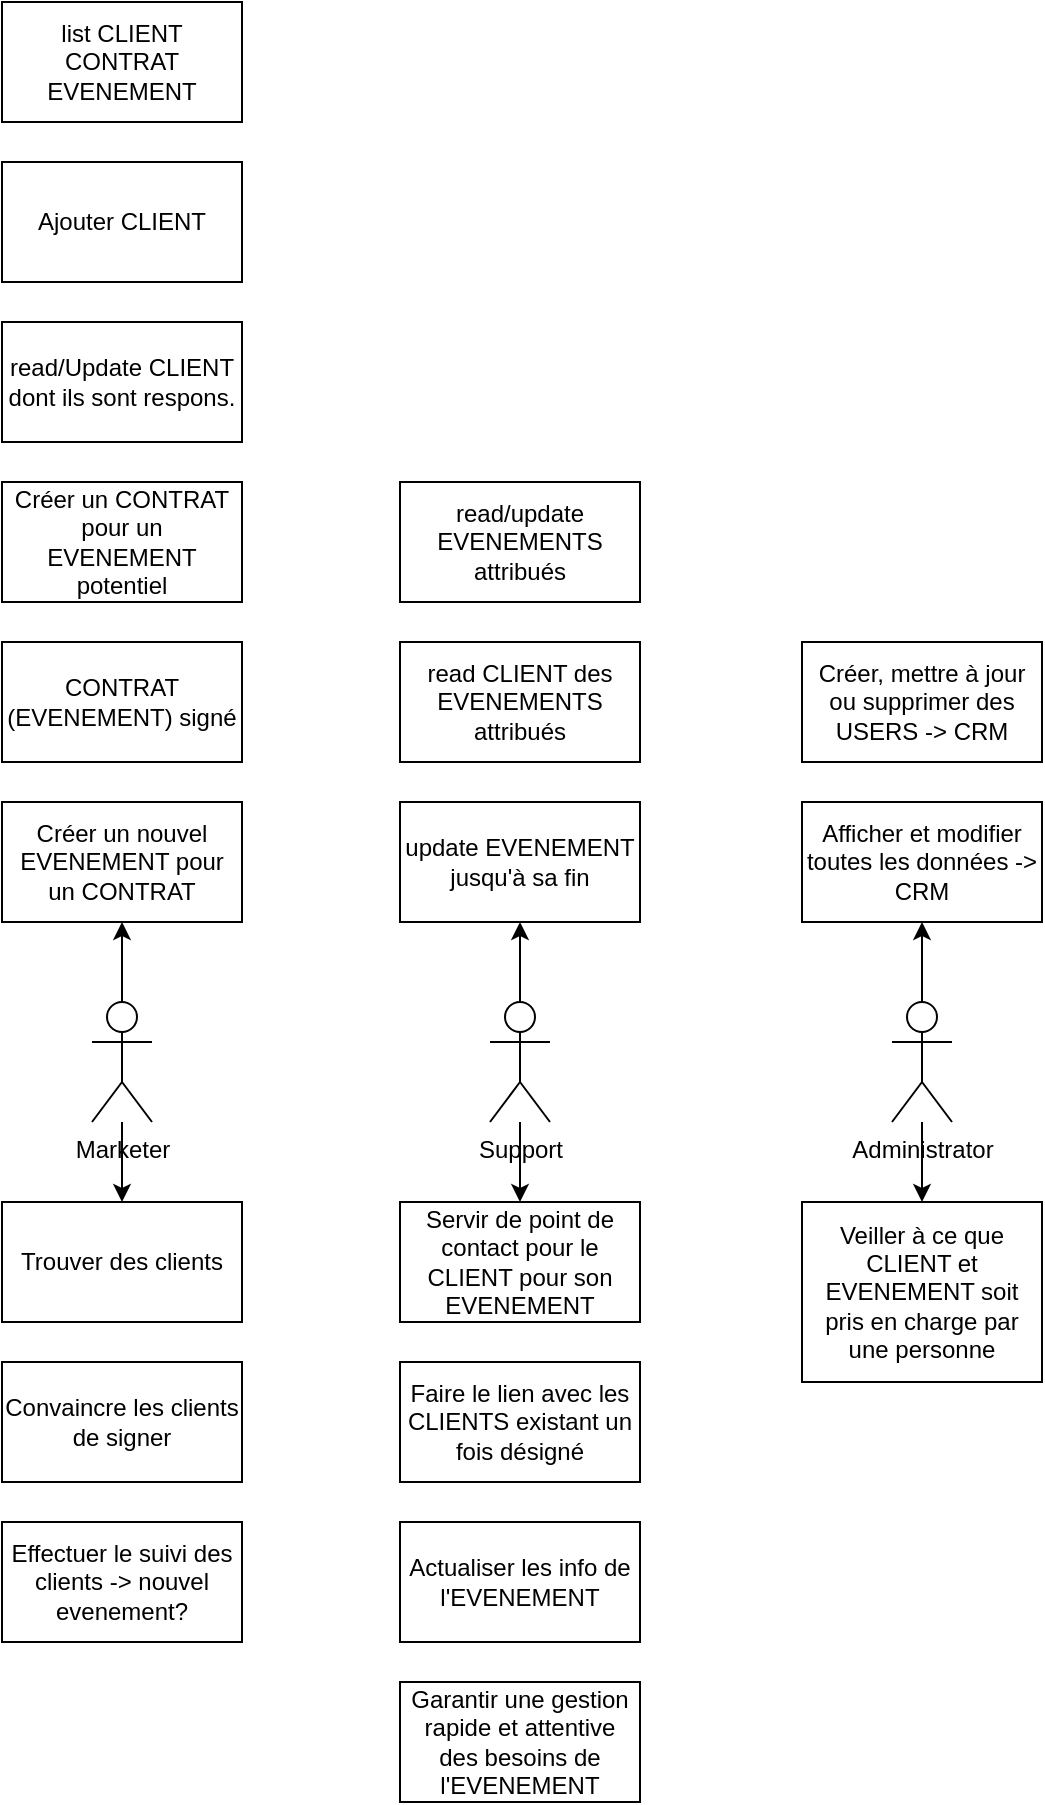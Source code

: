 <mxfile version="14.7.6" type="device" pages="3"><diagram id="_QoLbqyYjEER8MXAUQgX" name="Page-1"><mxGraphModel dx="582" dy="2811" grid="1" gridSize="10" guides="1" tooltips="1" connect="1" arrows="1" fold="1" page="1" pageScale="1" pageWidth="827" pageHeight="1169" math="0" shadow="0"><root><mxCell id="0"/><mxCell id="1" parent="0"/><mxCell id="FcTCdg8UT8WONg5rwJqy-1" style="edgeStyle=orthogonalEdgeStyle;rounded=0;orthogonalLoop=1;jettySize=auto;html=1;entryX=0.5;entryY=0;entryDx=0;entryDy=0;" parent="1" source="3PMG4dtQ7tlw2y2XPcpE-1" target="3PMG4dtQ7tlw2y2XPcpE-15" edge="1"><mxGeometry relative="1" as="geometry"/></mxCell><mxCell id="FcTCdg8UT8WONg5rwJqy-2" style="edgeStyle=orthogonalEdgeStyle;rounded=0;orthogonalLoop=1;jettySize=auto;html=1;exitX=0.5;exitY=0;exitDx=0;exitDy=0;exitPerimeter=0;entryX=0.5;entryY=1;entryDx=0;entryDy=0;" parent="1" source="3PMG4dtQ7tlw2y2XPcpE-1" target="3PMG4dtQ7tlw2y2XPcpE-19" edge="1"><mxGeometry relative="1" as="geometry"/></mxCell><mxCell id="3PMG4dtQ7tlw2y2XPcpE-1" value="Marketer" style="shape=umlActor;verticalLabelPosition=bottom;verticalAlign=top;html=1;outlineConnect=0;" parent="1" vertex="1"><mxGeometry x="185" y="340" width="30" height="60" as="geometry"/></mxCell><mxCell id="FcTCdg8UT8WONg5rwJqy-5" style="edgeStyle=orthogonalEdgeStyle;rounded=0;orthogonalLoop=1;jettySize=auto;html=1;entryX=0.5;entryY=0;entryDx=0;entryDy=0;" parent="1" source="3PMG4dtQ7tlw2y2XPcpE-2" target="3PMG4dtQ7tlw2y2XPcpE-11" edge="1"><mxGeometry relative="1" as="geometry"/></mxCell><mxCell id="FcTCdg8UT8WONg5rwJqy-6" style="edgeStyle=orthogonalEdgeStyle;rounded=0;orthogonalLoop=1;jettySize=auto;html=1;entryX=0.5;entryY=1;entryDx=0;entryDy=0;" parent="1" source="3PMG4dtQ7tlw2y2XPcpE-2" target="3PMG4dtQ7tlw2y2XPcpE-10" edge="1"><mxGeometry relative="1" as="geometry"/></mxCell><mxCell id="3PMG4dtQ7tlw2y2XPcpE-2" value="Administrator" style="shape=umlActor;verticalLabelPosition=bottom;verticalAlign=top;html=1;outlineConnect=0;" parent="1" vertex="1"><mxGeometry x="585" y="340" width="30" height="60" as="geometry"/></mxCell><mxCell id="FcTCdg8UT8WONg5rwJqy-3" style="edgeStyle=orthogonalEdgeStyle;rounded=0;orthogonalLoop=1;jettySize=auto;html=1;exitX=0.5;exitY=0;exitDx=0;exitDy=0;exitPerimeter=0;entryX=0.5;entryY=1;entryDx=0;entryDy=0;" parent="1" source="3PMG4dtQ7tlw2y2XPcpE-3" target="3PMG4dtQ7tlw2y2XPcpE-24" edge="1"><mxGeometry relative="1" as="geometry"/></mxCell><mxCell id="FcTCdg8UT8WONg5rwJqy-4" style="edgeStyle=orthogonalEdgeStyle;rounded=0;orthogonalLoop=1;jettySize=auto;html=1;entryX=0.5;entryY=0;entryDx=0;entryDy=0;" parent="1" source="3PMG4dtQ7tlw2y2XPcpE-3" target="3PMG4dtQ7tlw2y2XPcpE-18" edge="1"><mxGeometry relative="1" as="geometry"/></mxCell><mxCell id="3PMG4dtQ7tlw2y2XPcpE-3" value="Support" style="shape=umlActor;verticalLabelPosition=bottom;verticalAlign=top;html=1;outlineConnect=0;" parent="1" vertex="1"><mxGeometry x="384" y="340" width="30" height="60" as="geometry"/></mxCell><mxCell id="3PMG4dtQ7tlw2y2XPcpE-9" value="Créer, mettre à jour ou supprimer des USERS -&amp;gt; CRM" style="rounded=0;whiteSpace=wrap;html=1;" parent="1" vertex="1"><mxGeometry x="540" y="160" width="120" height="60" as="geometry"/></mxCell><mxCell id="3PMG4dtQ7tlw2y2XPcpE-10" value="Afficher et modifier toutes les données -&amp;gt; CRM" style="rounded=0;whiteSpace=wrap;html=1;" parent="1" vertex="1"><mxGeometry x="540" y="240" width="120" height="60" as="geometry"/></mxCell><mxCell id="3PMG4dtQ7tlw2y2XPcpE-11" value="Veiller à ce que CLIENT et EVENEMENT soit pris en charge par une personne" style="rounded=0;whiteSpace=wrap;html=1;" parent="1" vertex="1"><mxGeometry x="540" y="440" width="120" height="90" as="geometry"/></mxCell><mxCell id="3PMG4dtQ7tlw2y2XPcpE-12" value="Garantir une gestion rapide et attentive des besoins de l'EVENEMENT" style="rounded=0;whiteSpace=wrap;html=1;" parent="1" vertex="1"><mxGeometry x="339" y="680" width="120" height="60" as="geometry"/></mxCell><mxCell id="3PMG4dtQ7tlw2y2XPcpE-13" value="Effectuer le suivi des clients -&amp;gt; nouvel evenement?" style="rounded=0;whiteSpace=wrap;html=1;" parent="1" vertex="1"><mxGeometry x="140" y="600" width="120" height="60" as="geometry"/></mxCell><mxCell id="3PMG4dtQ7tlw2y2XPcpE-14" value="Convaincre les clients de signer" style="rounded=0;whiteSpace=wrap;html=1;" parent="1" vertex="1"><mxGeometry x="140" y="520" width="120" height="60" as="geometry"/></mxCell><mxCell id="3PMG4dtQ7tlw2y2XPcpE-15" value="Trouver des clients" style="rounded=0;whiteSpace=wrap;html=1;" parent="1" vertex="1"><mxGeometry x="140" y="440" width="120" height="60" as="geometry"/></mxCell><mxCell id="3PMG4dtQ7tlw2y2XPcpE-16" value="Actualiser les info de l'EVENEMENT" style="rounded=0;whiteSpace=wrap;html=1;" parent="1" vertex="1"><mxGeometry x="339" y="600" width="120" height="60" as="geometry"/></mxCell><mxCell id="3PMG4dtQ7tlw2y2XPcpE-17" value="Faire le lien avec les CLIENTS existant un fois désigné" style="rounded=0;whiteSpace=wrap;html=1;" parent="1" vertex="1"><mxGeometry x="339" y="520" width="120" height="60" as="geometry"/></mxCell><mxCell id="3PMG4dtQ7tlw2y2XPcpE-18" value="Servir de point de contact pour le CLIENT pour son EVENEMENT" style="rounded=0;whiteSpace=wrap;html=1;" parent="1" vertex="1"><mxGeometry x="339" y="440" width="120" height="60" as="geometry"/></mxCell><mxCell id="3PMG4dtQ7tlw2y2XPcpE-19" value="Créer un nouvel EVENEMENT pour un CONTRAT" style="rounded=0;whiteSpace=wrap;html=1;" parent="1" vertex="1"><mxGeometry x="140" y="240" width="120" height="60" as="geometry"/></mxCell><mxCell id="3PMG4dtQ7tlw2y2XPcpE-20" value="CONTRAT (EVENEMENT) signé" style="rounded=0;whiteSpace=wrap;html=1;" parent="1" vertex="1"><mxGeometry x="140" y="160" width="120" height="60" as="geometry"/></mxCell><mxCell id="3PMG4dtQ7tlw2y2XPcpE-21" value="Créer un CONTRAT pour un EVENEMENT potentiel" style="rounded=0;whiteSpace=wrap;html=1;" parent="1" vertex="1"><mxGeometry x="140" y="80" width="120" height="60" as="geometry"/></mxCell><mxCell id="3PMG4dtQ7tlw2y2XPcpE-22" value="read/Update CLIENT dont ils sont respons." style="rounded=0;whiteSpace=wrap;html=1;" parent="1" vertex="1"><mxGeometry x="140" width="120" height="60" as="geometry"/></mxCell><mxCell id="3PMG4dtQ7tlw2y2XPcpE-23" value="Ajouter CLIENT" style="rounded=0;whiteSpace=wrap;html=1;" parent="1" vertex="1"><mxGeometry x="140" y="-80" width="120" height="60" as="geometry"/></mxCell><mxCell id="3PMG4dtQ7tlw2y2XPcpE-24" value="update EVENEMENT jusqu'à sa fin" style="rounded=0;whiteSpace=wrap;html=1;" parent="1" vertex="1"><mxGeometry x="339" y="240" width="120" height="60" as="geometry"/></mxCell><mxCell id="3PMG4dtQ7tlw2y2XPcpE-25" value="read CLIENT des EVENEMENTS attribués" style="rounded=0;whiteSpace=wrap;html=1;" parent="1" vertex="1"><mxGeometry x="339" y="160" width="120" height="60" as="geometry"/></mxCell><mxCell id="3PMG4dtQ7tlw2y2XPcpE-26" value="read/update EVENEMENTS attribués" style="rounded=0;whiteSpace=wrap;html=1;" parent="1" vertex="1"><mxGeometry x="339" y="80" width="120" height="60" as="geometry"/></mxCell><mxCell id="3PMG4dtQ7tlw2y2XPcpE-27" value="list CLIENT CONTRAT EVENEMENT" style="rounded=0;whiteSpace=wrap;html=1;" parent="1" vertex="1"><mxGeometry x="140" y="-160" width="120" height="60" as="geometry"/></mxCell></root></mxGraphModel></diagram><diagram id="tqAiPxrhkoyc0BrWrzWP" name="Page-2"><mxGraphModel dx="582" dy="1642" grid="1" gridSize="10" guides="1" tooltips="1" connect="1" arrows="1" fold="1" page="1" pageScale="1" pageWidth="827" pageHeight="1169" math="0" shadow="0"><root><mxCell id="O-BxYPgYTsRtSr902XSW-0"/><mxCell id="O-BxYPgYTsRtSr902XSW-1" parent="O-BxYPgYTsRtSr902XSW-0"/><mxCell id="U_Im-wB9x7Pyx96hOBqZ-8" value="&lt;p style=&quot;margin: 0px ; margin-top: 4px ; text-align: center ; text-decoration: underline&quot;&gt;&lt;b&gt;Client potentiel&lt;/b&gt;&lt;/p&gt;&lt;hr&gt;&lt;p style=&quot;margin: 0px ; margin-left: 8px&quot;&gt;&lt;br&gt;&lt;/p&gt;" style="verticalAlign=top;align=left;overflow=fill;fontSize=12;fontFamily=Helvetica;html=1;" parent="O-BxYPgYTsRtSr902XSW-1" vertex="1"><mxGeometry x="320" y="400" width="160" height="90" as="geometry"/></mxCell><mxCell id="U_Im-wB9x7Pyx96hOBqZ-9" value="&lt;p style=&quot;margin: 0px ; margin-top: 4px ; text-align: center ; text-decoration: underline&quot;&gt;&lt;b&gt;Client existant&lt;/b&gt;&lt;/p&gt;&lt;hr&gt;&lt;p style=&quot;margin: 0px ; margin-left: 8px&quot;&gt;&lt;br&gt;&lt;/p&gt;" style="verticalAlign=top;align=left;overflow=fill;fontSize=12;fontFamily=Helvetica;html=1;" parent="O-BxYPgYTsRtSr902XSW-1" vertex="1"><mxGeometry x="520" y="280" width="160" height="90" as="geometry"/></mxCell><mxCell id="U_Im-wB9x7Pyx96hOBqZ-11" value="&lt;p style=&quot;margin: 0px ; margin-top: 4px ; text-align: center ; text-decoration: underline&quot;&gt;&lt;b&gt;Contrat non signé&lt;/b&gt;&lt;/p&gt;&lt;hr&gt;&lt;p style=&quot;margin: 0px ; margin-left: 8px&quot;&gt;&lt;br&gt;&lt;/p&gt;" style="verticalAlign=top;align=left;overflow=fill;fontSize=12;fontFamily=Helvetica;html=1;" parent="O-BxYPgYTsRtSr902XSW-1" vertex="1"><mxGeometry x="320" y="520" width="160" height="90" as="geometry"/></mxCell><mxCell id="U_Im-wB9x7Pyx96hOBqZ-12" value="&lt;p style=&quot;margin: 0px ; margin-top: 4px ; text-align: center ; text-decoration: underline&quot;&gt;&lt;b&gt;Vendeur&lt;/b&gt;&lt;/p&gt;&lt;hr&gt;&lt;p style=&quot;margin: 0px ; margin-left: 8px&quot;&gt;&lt;br&gt;&lt;/p&gt;" style="verticalAlign=top;align=left;overflow=fill;fontSize=12;fontFamily=Helvetica;html=1;" parent="O-BxYPgYTsRtSr902XSW-1" vertex="1"><mxGeometry x="520" y="400" width="160" height="90" as="geometry"/></mxCell><mxCell id="U_Im-wB9x7Pyx96hOBqZ-13" value="&lt;p style=&quot;margin: 0px ; margin-top: 4px ; text-align: center ; text-decoration: underline&quot;&gt;&lt;b&gt;Contrat signé&lt;/b&gt;&lt;/p&gt;&lt;hr&gt;&lt;p style=&quot;margin: 0px ; margin-left: 8px&quot;&gt;&lt;br&gt;&lt;/p&gt;" style="verticalAlign=top;align=left;overflow=fill;fontSize=12;fontFamily=Helvetica;html=1;" parent="O-BxYPgYTsRtSr902XSW-1" vertex="1"><mxGeometry x="520" y="520" width="160" height="90" as="geometry"/></mxCell><mxCell id="U_Im-wB9x7Pyx96hOBqZ-14" value="&lt;p style=&quot;margin: 0px ; margin-top: 4px ; text-align: center ; text-decoration: underline&quot;&gt;&lt;b&gt;Evenement à gérer&lt;/b&gt;&lt;/p&gt;&lt;hr&gt;&lt;p style=&quot;margin: 0px ; margin-left: 8px&quot;&gt;&lt;br&gt;&lt;/p&gt;" style="verticalAlign=top;align=left;overflow=fill;fontSize=12;fontFamily=Helvetica;html=1;" parent="O-BxYPgYTsRtSr902XSW-1" vertex="1"><mxGeometry x="720" y="520" width="160" height="90" as="geometry"/></mxCell><mxCell id="U_Im-wB9x7Pyx96hOBqZ-15" value="&lt;p style=&quot;margin: 0px ; margin-top: 4px ; text-align: center ; text-decoration: underline&quot;&gt;&lt;b&gt;Support&lt;/b&gt;&lt;/p&gt;&lt;hr&gt;&lt;p style=&quot;margin: 0px ; margin-left: 8px&quot;&gt;&lt;br&gt;&lt;/p&gt;" style="verticalAlign=top;align=left;overflow=fill;fontSize=12;fontFamily=Helvetica;html=1;" parent="O-BxYPgYTsRtSr902XSW-1" vertex="1"><mxGeometry x="720" y="400" width="160" height="90" as="geometry"/></mxCell><mxCell id="U_Im-wB9x7Pyx96hOBqZ-16" value="&lt;p style=&quot;margin: 0px ; margin-top: 4px ; text-align: center ; text-decoration: underline&quot;&gt;&lt;b&gt;Evenement géré&lt;/b&gt;&lt;/p&gt;&lt;hr&gt;&lt;p style=&quot;margin: 0px ; margin-left: 8px&quot;&gt;&lt;br&gt;&lt;/p&gt;" style="verticalAlign=top;align=left;overflow=fill;fontSize=12;fontFamily=Helvetica;html=1;" parent="O-BxYPgYTsRtSr902XSW-1" vertex="1"><mxGeometry x="920" y="520" width="160" height="90" as="geometry"/></mxCell><mxCell id="U_Im-wB9x7Pyx96hOBqZ-17" value="&lt;p style=&quot;margin: 0px ; margin-top: 4px ; text-align: center ; text-decoration: underline&quot;&gt;&lt;b&gt;Administrateur&lt;/b&gt;&lt;/p&gt;&lt;hr&gt;&lt;p style=&quot;margin: 0px ; margin-left: 8px&quot;&gt;&lt;br&gt;&lt;/p&gt;" style="verticalAlign=top;align=left;overflow=fill;fontSize=12;fontFamily=Helvetica;html=1;" parent="O-BxYPgYTsRtSr902XSW-1" vertex="1"><mxGeometry x="120" y="400" width="160" height="90" as="geometry"/></mxCell><mxCell id="U_Im-wB9x7Pyx96hOBqZ-18" value="&lt;p style=&quot;margin: 0px ; margin-top: 4px ; text-align: center ; text-decoration: underline&quot;&gt;&lt;b&gt;Logs&lt;/b&gt;&lt;/p&gt;&lt;hr&gt;&lt;p style=&quot;margin: 0px ; margin-left: 8px&quot;&gt;&lt;br&gt;&lt;/p&gt;" style="verticalAlign=top;align=left;overflow=fill;fontSize=12;fontFamily=Helvetica;html=1;" parent="O-BxYPgYTsRtSr902XSW-1" vertex="1"><mxGeometry x="1120" y="280" width="160" height="90" as="geometry"/></mxCell><mxCell id="U_Im-wB9x7Pyx96hOBqZ-19" value="&lt;p style=&quot;margin: 0px ; margin-top: 4px ; text-align: center ; text-decoration: underline&quot;&gt;&lt;b&gt;Connexion&lt;/b&gt;&lt;/p&gt;&lt;hr&gt;&lt;p style=&quot;margin: 0px ; margin-left: 8px&quot;&gt;&lt;br&gt;&lt;/p&gt;" style="verticalAlign=top;align=left;overflow=fill;fontSize=12;fontFamily=Helvetica;html=1;" parent="O-BxYPgYTsRtSr902XSW-1" vertex="1"><mxGeometry x="720" y="280" width="160" height="90" as="geometry"/></mxCell><mxCell id="U_Im-wB9x7Pyx96hOBqZ-20" value="&lt;p style=&quot;margin: 0px ; margin-top: 4px ; text-align: center ; text-decoration: underline&quot;&gt;&lt;b&gt;API&lt;/b&gt;&lt;/p&gt;&lt;hr&gt;&lt;p style=&quot;margin: 0px ; margin-left: 8px&quot;&gt;&lt;br&gt;&lt;/p&gt;" style="verticalAlign=top;align=left;overflow=fill;fontSize=12;fontFamily=Helvetica;html=1;" parent="O-BxYPgYTsRtSr902XSW-1" vertex="1"><mxGeometry x="920" y="280" width="160" height="90" as="geometry"/></mxCell><mxCell id="U_Im-wB9x7Pyx96hOBqZ-21" value="&lt;p style=&quot;margin: 0px ; margin-top: 4px ; text-align: center ; text-decoration: underline&quot;&gt;&lt;b&gt;Endpoints&lt;/b&gt;&lt;/p&gt;&lt;hr&gt;&lt;p style=&quot;margin: 0px ; margin-left: 8px&quot;&gt;&lt;br&gt;&lt;/p&gt;" style="verticalAlign=top;align=left;overflow=fill;fontSize=12;fontFamily=Helvetica;html=1;" parent="O-BxYPgYTsRtSr902XSW-1" vertex="1"><mxGeometry x="920" y="150" width="160" height="90" as="geometry"/></mxCell></root></mxGraphModel></diagram><diagram id="N4YmyluRalpVL9PXHuQ6" name="Page-3"><mxGraphModel dx="1409" dy="1642" grid="1" gridSize="10" guides="1" tooltips="1" connect="1" arrows="1" fold="1" page="1" pageScale="1" pageWidth="827" pageHeight="1169" math="0" shadow="0"><root><mxCell id="Y1T-3szHfLYp__77BfdD-0"/><mxCell id="Y1T-3szHfLYp__77BfdD-1" parent="Y1T-3szHfLYp__77BfdD-0"/><mxCell id="3AQXHFsuO21URtbLyXXq-7" style="edgeStyle=orthogonalEdgeStyle;rounded=0;orthogonalLoop=1;jettySize=auto;html=1;exitX=0;exitY=0.5;exitDx=0;exitDy=0;entryX=1;entryY=0.5;entryDx=0;entryDy=0;startArrow=ERmany;startFill=0;startSize=10;endArrow=ERone;endFill=0;endSize=10;targetPerimeterSpacing=0;strokeWidth=2;" parent="Y1T-3szHfLYp__77BfdD-1" source="tDWUcp7Bw4qJEiNf4KQD-4" target="tDWUcp7Bw4qJEiNf4KQD-7" edge="1"><mxGeometry relative="1" as="geometry"/></mxCell><mxCell id="tDWUcp7Bw4qJEiNf4KQD-4" value="&lt;p style=&quot;margin: 0px ; margin-top: 4px ; text-align: center ; text-decoration: underline&quot;&gt;&lt;b&gt;Client&lt;/b&gt;&lt;/p&gt;&lt;hr&gt;&lt;p style=&quot;margin: 0px ; margin-left: 8px&quot;&gt;&lt;span&gt;client_id (IntegerField)&lt;/span&gt;&lt;br&gt;&lt;/p&gt;&lt;p style=&quot;margin: 0px ; margin-left: 8px&quot;&gt;sales_contact (ForeignKey)&lt;br&gt;&lt;/p&gt;&lt;p style=&quot;margin: 0px ; margin-left: 8px&quot;&gt;first_name (CharField)&lt;br&gt;last_name (CharField)&lt;br&gt;email (EmailField)&lt;/p&gt;&lt;p style=&quot;margin: 0px ; margin-left: 8px&quot;&gt;phone (CharField)&lt;/p&gt;&lt;p style=&quot;margin: 0px ; margin-left: 8px&quot;&gt;mobile (CharField)&lt;/p&gt;&lt;p style=&quot;margin: 0px ; margin-left: 8px&quot;&gt;company_name (CharField)&lt;/p&gt;&lt;p style=&quot;margin: 0px ; margin-left: 8px&quot;&gt;date_created (DateTime)&lt;/p&gt;&lt;p style=&quot;margin: 0px ; margin-left: 8px&quot;&gt;date_updated (DateTime)&lt;/p&gt;" style="verticalAlign=top;align=left;overflow=fill;fontSize=12;fontFamily=Helvetica;html=1;fillColor=#dae8fc;strokeColor=#6c8ebf;" parent="Y1T-3szHfLYp__77BfdD-1" vertex="1"><mxGeometry x="360" y="190" width="200" height="180" as="geometry"/></mxCell><mxCell id="3AQXHFsuO21URtbLyXXq-5" style="edgeStyle=orthogonalEdgeStyle;rounded=0;orthogonalLoop=1;jettySize=auto;html=1;exitX=0;exitY=0.5;exitDx=0;exitDy=0;entryX=1;entryY=0.5;entryDx=0;entryDy=0;startArrow=ERmany;startFill=0;startSize=10;endArrow=ERone;endFill=0;endSize=10;targetPerimeterSpacing=0;strokeWidth=2;" parent="Y1T-3szHfLYp__77BfdD-1" source="tDWUcp7Bw4qJEiNf4KQD-5" target="tDWUcp7Bw4qJEiNf4KQD-6" edge="1"><mxGeometry relative="1" as="geometry"/></mxCell><mxCell id="3AQXHFsuO21URtbLyXXq-11" style="edgeStyle=orthogonalEdgeStyle;rounded=0;orthogonalLoop=1;jettySize=auto;html=1;exitX=0.75;exitY=1;exitDx=0;exitDy=0;entryX=0;entryY=0.25;entryDx=0;entryDy=0;startArrow=ERmany;startFill=0;startSize=10;endArrow=ERone;endFill=0;endSize=10;targetPerimeterSpacing=0;strokeWidth=2;" parent="Y1T-3szHfLYp__77BfdD-1" source="tDWUcp7Bw4qJEiNf4KQD-5" target="tDWUcp7Bw4qJEiNf4KQD-7" edge="1"><mxGeometry relative="1" as="geometry"><Array as="points"><mxPoint x="1070" y="600"/><mxPoint x="-320" y="600"/><mxPoint x="-320" y="251"/></Array></mxGeometry></mxCell><mxCell id="tDWUcp7Bw4qJEiNf4KQD-5" value="&lt;p style=&quot;margin: 0px ; margin-top: 4px ; text-align: center ; text-decoration: underline&quot;&gt;&lt;b&gt;Evenement&lt;/b&gt;&lt;/p&gt;&lt;hr&gt;&lt;p style=&quot;margin: 0px ; margin-left: 8px&quot;&gt;event_id (IntegerField)&lt;/p&gt;&lt;p style=&quot;margin: 0px ; margin-left: 8px&quot;&gt;client (ForeignKey)&lt;/p&gt;&lt;p style=&quot;margin: 0px ; margin-left: 8px&quot;&gt;date_created (DateTime)&lt;/p&gt;&lt;p style=&quot;margin: 0px ; margin-left: 8px&quot;&gt;date_updated (DateTime)&lt;/p&gt;&lt;p style=&quot;margin: 0px ; margin-left: 8px&quot;&gt;support_contact (ForeignKey)&lt;/p&gt;&lt;p style=&quot;margin: 0px ; margin-left: 8px&quot;&gt;event_status (ForeignKey)&lt;/p&gt;&lt;p style=&quot;margin: 0px ; margin-left: 8px&quot;&gt;attendees (IntegerField)&lt;/p&gt;&lt;p style=&quot;margin: 0px ; margin-left: 8px&quot;&gt;event_date (DateTime)&lt;/p&gt;&lt;p style=&quot;margin: 0px ; margin-left: 8px&quot;&gt;notes (TextField)&lt;/p&gt;" style="verticalAlign=top;align=left;overflow=fill;fontSize=12;fontFamily=Helvetica;html=1;fillColor=#dae8fc;strokeColor=#6c8ebf;" parent="Y1T-3szHfLYp__77BfdD-1" vertex="1"><mxGeometry x="920" y="200" width="200" height="160" as="geometry"/></mxCell><mxCell id="3AQXHFsuO21URtbLyXXq-6" style="edgeStyle=orthogonalEdgeStyle;rounded=0;orthogonalLoop=1;jettySize=auto;html=1;exitX=0;exitY=0.5;exitDx=0;exitDy=0;entryX=1;entryY=0.5;entryDx=0;entryDy=0;startArrow=ERmany;startFill=0;startSize=10;endArrow=ERone;endFill=0;endSize=10;targetPerimeterSpacing=0;strokeWidth=2;" parent="Y1T-3szHfLYp__77BfdD-1" source="tDWUcp7Bw4qJEiNf4KQD-6" target="tDWUcp7Bw4qJEiNf4KQD-4" edge="1"><mxGeometry relative="1" as="geometry"/></mxCell><mxCell id="KFTc28iXwyISpVgPg8Ns-7" style="edgeStyle=orthogonalEdgeStyle;rounded=0;orthogonalLoop=1;jettySize=auto;html=1;exitX=0.5;exitY=0;exitDx=0;exitDy=0;entryX=0.75;entryY=0;entryDx=0;entryDy=0;startArrow=ERmany;startFill=0;endArrow=ERone;endFill=0;endSize=10;startSize=10;strokeWidth=2;" parent="Y1T-3szHfLYp__77BfdD-1" source="tDWUcp7Bw4qJEiNf4KQD-6" target="tDWUcp7Bw4qJEiNf4KQD-7" edge="1"><mxGeometry relative="1" as="geometry"/></mxCell><mxCell id="tDWUcp7Bw4qJEiNf4KQD-6" value="&lt;p style=&quot;margin: 0px ; margin-top: 4px ; text-align: center ; text-decoration: underline&quot;&gt;&lt;b&gt;Contrat&lt;/b&gt;&lt;/p&gt;&lt;hr&gt;&lt;p style=&quot;margin: 0px ; margin-left: 8px&quot;&gt;contract_id (IntegerField)&lt;/p&gt;&lt;p style=&quot;margin: 0px ; margin-left: 8px&quot;&gt;sales_contact (ForeignKey)&lt;/p&gt;&lt;p style=&quot;margin: 0px ; margin-left: 8px&quot;&gt;client (ForeignKey)&lt;/p&gt;&lt;p style=&quot;margin: 0px ; margin-left: 8px&quot;&gt;date_created (DateTime)&lt;/p&gt;&lt;p style=&quot;margin: 0px ; margin-left: 8px&quot;&gt;date_updated (DateTime)&lt;/p&gt;&lt;p style=&quot;margin: 0px ; margin-left: 8px&quot;&gt;status (BoolField)&lt;/p&gt;&lt;p style=&quot;margin: 0px ; margin-left: 8px&quot;&gt;amount (FloatField )&lt;/p&gt;&lt;p style=&quot;margin: 0px ; margin-left: 8px&quot;&gt;payment_due (DateTime)&lt;/p&gt;" style="verticalAlign=top;align=left;overflow=fill;fontSize=12;fontFamily=Helvetica;html=1;fillColor=#dae8fc;strokeColor=#6c8ebf;" parent="Y1T-3szHfLYp__77BfdD-1" vertex="1"><mxGeometry x="640" y="200" width="200" height="160" as="geometry"/></mxCell><mxCell id="tDWUcp7Bw4qJEiNf4KQD-7" value="&lt;p style=&quot;margin: 0px ; margin-top: 4px ; text-align: center ; text-decoration: underline&quot;&gt;&lt;b&gt;Utilisateur&lt;/b&gt;&lt;/p&gt;&lt;hr&gt;&lt;p style=&quot;margin: 0px ; margin-left: 8px&quot;&gt;user_id (IntergerField)&lt;/p&gt;&lt;p style=&quot;margin: 0px ; margin-left: 8px&quot;&gt;first_name (CharField)&lt;/p&gt;&lt;p style=&quot;margin: 0px ; margin-left: 8px&quot;&gt;last_name (CharField)&lt;/p&gt;&lt;p style=&quot;margin: 0px ; margin-left: 8px&quot;&gt;email (EmailField)&lt;/p&gt;&lt;p style=&quot;margin: 0px ; margin-left: 8px&quot;&gt;password (CharField)&lt;/p&gt;" style="verticalAlign=top;align=left;overflow=fill;fontSize=12;fontFamily=Helvetica;html=1;fillColor=#f8cecc;strokeColor=#b85450;" parent="Y1T-3szHfLYp__77BfdD-1" vertex="1"><mxGeometry x="-200" y="222.5" width="160" height="115" as="geometry"/></mxCell><mxCell id="KFTc28iXwyISpVgPg8Ns-4" style="edgeStyle=orthogonalEdgeStyle;rounded=0;orthogonalLoop=1;jettySize=auto;html=1;exitX=1;exitY=0.75;exitDx=0;exitDy=0;entryX=0.25;entryY=1;entryDx=0;entryDy=0;startArrow=ERmany;startFill=0;endArrow=ERone;endFill=0;endSize=10;startSize=10;strokeWidth=2;" parent="Y1T-3szHfLYp__77BfdD-1" source="3AQXHFsuO21URtbLyXXq-0" target="tDWUcp7Bw4qJEiNf4KQD-5" edge="1"><mxGeometry relative="1" as="geometry"/></mxCell><mxCell id="KFTc28iXwyISpVgPg8Ns-5" style="edgeStyle=orthogonalEdgeStyle;rounded=0;orthogonalLoop=1;jettySize=auto;html=1;exitX=1;exitY=0.5;exitDx=0;exitDy=0;entryX=0.5;entryY=1;entryDx=0;entryDy=0;startArrow=ERmany;startFill=0;endArrow=ERone;endFill=0;endSize=10;startSize=10;strokeWidth=2;" parent="Y1T-3szHfLYp__77BfdD-1" source="3AQXHFsuO21URtbLyXXq-0" target="tDWUcp7Bw4qJEiNf4KQD-6" edge="1"><mxGeometry relative="1" as="geometry"/></mxCell><mxCell id="KFTc28iXwyISpVgPg8Ns-6" style="edgeStyle=orthogonalEdgeStyle;rounded=0;orthogonalLoop=1;jettySize=auto;html=1;exitX=1;exitY=0.25;exitDx=0;exitDy=0;entryX=0.5;entryY=1;entryDx=0;entryDy=0;startArrow=ERmany;startFill=0;endArrow=ERone;endFill=0;endSize=10;startSize=10;strokeWidth=2;" parent="Y1T-3szHfLYp__77BfdD-1" source="3AQXHFsuO21URtbLyXXq-0" target="tDWUcp7Bw4qJEiNf4KQD-4" edge="1"><mxGeometry relative="1" as="geometry"/></mxCell><mxCell id="lh18YqHgpsGEp2xA5xpM-4" style="edgeStyle=orthogonalEdgeStyle;rounded=0;orthogonalLoop=1;jettySize=auto;html=1;exitX=0;exitY=0.5;exitDx=0;exitDy=0;entryX=1;entryY=0.5;entryDx=0;entryDy=0;startArrow=ERmany;startFill=0;endArrow=ERmany;endFill=0;startSize=10;endSize=10;strokeWidth=2;" parent="Y1T-3szHfLYp__77BfdD-1" source="3AQXHFsuO21URtbLyXXq-0" target="lh18YqHgpsGEp2xA5xpM-0" edge="1"><mxGeometry relative="1" as="geometry"/></mxCell><mxCell id="3AQXHFsuO21URtbLyXXq-0" value="&lt;p style=&quot;margin: 0px ; margin-top: 4px ; text-align: center ; text-decoration: underline&quot;&gt;&lt;b&gt;Vendeur a&lt;/b&gt;&lt;b&gt;titré&lt;/b&gt;&lt;/p&gt;&lt;hr&gt;&lt;p style=&quot;margin: 0px ; margin-left: 8px&quot;&gt;user (ForeignKey)&lt;/p&gt;&lt;p style=&quot;margin: 0px ; margin-left: 8px&quot;&gt;client (ForeignKey)&lt;/p&gt;" style="verticalAlign=top;align=left;overflow=fill;fontSize=12;fontFamily=Helvetica;html=1;fillColor=#ffe6cc;strokeColor=#d79b00;" parent="Y1T-3szHfLYp__77BfdD-1" vertex="1"><mxGeometry x="80" y="470" width="160" height="90" as="geometry"/></mxCell><mxCell id="3AQXHFsuO21URtbLyXXq-4" style="edgeStyle=orthogonalEdgeStyle;rounded=0;orthogonalLoop=1;jettySize=auto;html=1;exitX=1;exitY=0.5;exitDx=0;exitDy=0;entryX=0.5;entryY=0;entryDx=0;entryDy=0;startArrow=ERmany;startFill=0;startSize=10;endArrow=ERone;endFill=0;endSize=10;targetPerimeterSpacing=0;strokeWidth=2;" parent="Y1T-3szHfLYp__77BfdD-1" source="3AQXHFsuO21URtbLyXXq-1" target="tDWUcp7Bw4qJEiNf4KQD-5" edge="1"><mxGeometry relative="1" as="geometry"/></mxCell><mxCell id="lh18YqHgpsGEp2xA5xpM-5" style="edgeStyle=orthogonalEdgeStyle;rounded=0;orthogonalLoop=1;jettySize=auto;html=1;exitX=0;exitY=0.5;exitDx=0;exitDy=0;entryX=1;entryY=0.5;entryDx=0;entryDy=0;startArrow=ERmany;startFill=0;endArrow=ERmany;endFill=0;startSize=10;endSize=10;strokeWidth=2;" parent="Y1T-3szHfLYp__77BfdD-1" source="3AQXHFsuO21URtbLyXXq-1" target="lh18YqHgpsGEp2xA5xpM-1" edge="1"><mxGeometry relative="1" as="geometry"/></mxCell><mxCell id="3AQXHFsuO21URtbLyXXq-1" value="&lt;p style=&quot;margin: 0px ; margin-top: 4px ; text-align: center ; text-decoration: underline&quot;&gt;&lt;b&gt;Support atitré&lt;/b&gt;&lt;/p&gt;&lt;hr&gt;&lt;p style=&quot;margin: 0px ; margin-left: 8px&quot;&gt;user (ForeignKey)&lt;/p&gt;&lt;p style=&quot;margin: 0px ; margin-left: 8px&quot;&gt;event (ForeignKey)&lt;/p&gt;&lt;p style=&quot;margin: 0px ; margin-left: 8px&quot;&gt;client (ForeignKey)&lt;/p&gt;&lt;p style=&quot;margin: 0px ; margin-left: 8px&quot;&gt;&lt;br&gt;&lt;/p&gt;" style="verticalAlign=top;align=left;overflow=fill;fontSize=12;fontFamily=Helvetica;html=1;fillColor=#ffe6cc;strokeColor=#d79b00;" parent="Y1T-3szHfLYp__77BfdD-1" vertex="1"><mxGeometry x="80" y="40" width="160" height="80" as="geometry"/></mxCell><mxCell id="lh18YqHgpsGEp2xA5xpM-3" style="edgeStyle=orthogonalEdgeStyle;rounded=0;orthogonalLoop=1;jettySize=auto;html=1;exitX=0.5;exitY=0;exitDx=0;exitDy=0;entryX=0.5;entryY=1;entryDx=0;entryDy=0;startArrow=ERmany;startFill=0;endArrow=ERone;endFill=0;startSize=10;endSize=10;strokeWidth=2;" parent="Y1T-3szHfLYp__77BfdD-1" source="lh18YqHgpsGEp2xA5xpM-0" target="tDWUcp7Bw4qJEiNf4KQD-7" edge="1"><mxGeometry relative="1" as="geometry"/></mxCell><mxCell id="lh18YqHgpsGEp2xA5xpM-0" value="&lt;p style=&quot;margin: 0px ; margin-top: 4px ; text-align: center ; text-decoration: underline&quot;&gt;&lt;b&gt;Vendeur&lt;/b&gt;&lt;/p&gt;&lt;hr&gt;&lt;p style=&quot;margin: 0px ; margin-left: 8px&quot;&gt;user (ForeignKey)&lt;br&gt;&lt;/p&gt;" style="verticalAlign=top;align=left;overflow=fill;fontSize=12;fontFamily=Helvetica;html=1;fillColor=#ffe6cc;strokeColor=#d79b00;" parent="Y1T-3szHfLYp__77BfdD-1" vertex="1"><mxGeometry x="-200" y="470" width="160" height="90" as="geometry"/></mxCell><mxCell id="lh18YqHgpsGEp2xA5xpM-2" style="edgeStyle=orthogonalEdgeStyle;rounded=0;orthogonalLoop=1;jettySize=auto;html=1;entryX=0.5;entryY=0;entryDx=0;entryDy=0;startArrow=ERmany;startFill=0;endArrow=ERone;endFill=0;startSize=10;endSize=10;strokeWidth=2;" parent="Y1T-3szHfLYp__77BfdD-1" source="lh18YqHgpsGEp2xA5xpM-1" target="tDWUcp7Bw4qJEiNf4KQD-7" edge="1"><mxGeometry relative="1" as="geometry"/></mxCell><mxCell id="lh18YqHgpsGEp2xA5xpM-1" value="&lt;p style=&quot;margin: 0px ; margin-top: 4px ; text-align: center ; text-decoration: underline&quot;&gt;&lt;b&gt;Support&lt;/b&gt;&lt;/p&gt;&lt;hr&gt;&lt;p style=&quot;margin: 0px ; margin-left: 8px&quot;&gt;user (ForeignKey)&lt;/p&gt;&lt;p style=&quot;margin: 0px ; margin-left: 8px&quot;&gt;&lt;br&gt;&lt;/p&gt;" style="verticalAlign=top;align=left;overflow=fill;fontSize=12;fontFamily=Helvetica;html=1;fillColor=#ffe6cc;strokeColor=#d79b00;" parent="Y1T-3szHfLYp__77BfdD-1" vertex="1"><mxGeometry x="-200" y="40" width="160" height="80" as="geometry"/></mxCell></root></mxGraphModel></diagram></mxfile>